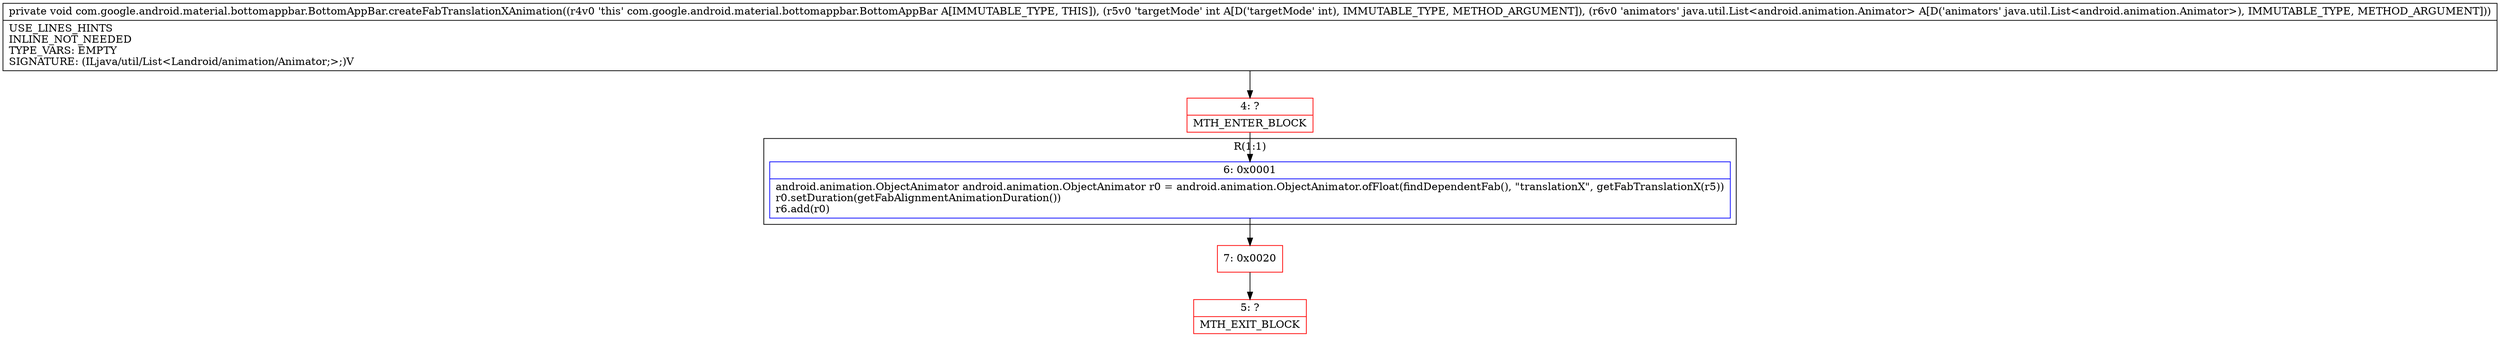 digraph "CFG forcom.google.android.material.bottomappbar.BottomAppBar.createFabTranslationXAnimation(ILjava\/util\/List;)V" {
subgraph cluster_Region_1955839925 {
label = "R(1:1)";
node [shape=record,color=blue];
Node_6 [shape=record,label="{6\:\ 0x0001|android.animation.ObjectAnimator android.animation.ObjectAnimator r0 = android.animation.ObjectAnimator.ofFloat(findDependentFab(), \"translationX\", getFabTranslationX(r5))\lr0.setDuration(getFabAlignmentAnimationDuration())\lr6.add(r0)\l}"];
}
Node_4 [shape=record,color=red,label="{4\:\ ?|MTH_ENTER_BLOCK\l}"];
Node_7 [shape=record,color=red,label="{7\:\ 0x0020}"];
Node_5 [shape=record,color=red,label="{5\:\ ?|MTH_EXIT_BLOCK\l}"];
MethodNode[shape=record,label="{private void com.google.android.material.bottomappbar.BottomAppBar.createFabTranslationXAnimation((r4v0 'this' com.google.android.material.bottomappbar.BottomAppBar A[IMMUTABLE_TYPE, THIS]), (r5v0 'targetMode' int A[D('targetMode' int), IMMUTABLE_TYPE, METHOD_ARGUMENT]), (r6v0 'animators' java.util.List\<android.animation.Animator\> A[D('animators' java.util.List\<android.animation.Animator\>), IMMUTABLE_TYPE, METHOD_ARGUMENT]))  | USE_LINES_HINTS\lINLINE_NOT_NEEDED\lTYPE_VARS: EMPTY\lSIGNATURE: (ILjava\/util\/List\<Landroid\/animation\/Animator;\>;)V\l}"];
MethodNode -> Node_4;Node_6 -> Node_7;
Node_4 -> Node_6;
Node_7 -> Node_5;
}

